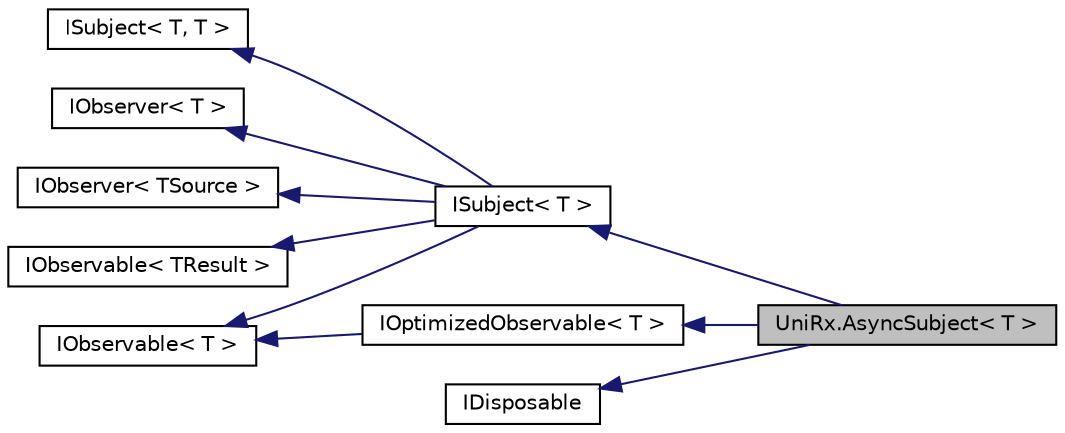 digraph "UniRx.AsyncSubject&lt; T &gt;"
{
 // LATEX_PDF_SIZE
  edge [fontname="Helvetica",fontsize="10",labelfontname="Helvetica",labelfontsize="10"];
  node [fontname="Helvetica",fontsize="10",shape=record];
  rankdir="LR";
  Node1 [label="UniRx.AsyncSubject\< T \>",height=0.2,width=0.4,color="black", fillcolor="grey75", style="filled", fontcolor="black",tooltip=" "];
  Node2 -> Node1 [dir="back",color="midnightblue",fontsize="10",style="solid",fontname="Helvetica"];
  Node2 [label="ISubject\< T \>",height=0.2,width=0.4,color="black", fillcolor="white", style="filled",URL="$interface_uni_rx_1_1_i_subject.html",tooltip=" "];
  Node3 -> Node2 [dir="back",color="midnightblue",fontsize="10",style="solid",fontname="Helvetica"];
  Node3 [label="ISubject\< T, T \>",height=0.2,width=0.4,color="black", fillcolor="white", style="filled",URL="$interface_uni_rx_1_1_i_subject.html",tooltip=" "];
  Node4 -> Node2 [dir="back",color="midnightblue",fontsize="10",style="solid",fontname="Helvetica"];
  Node4 [label="IObserver\< T \>",height=0.2,width=0.4,color="black", fillcolor="white", style="filled",URL="$interface_uni_rx_1_1_i_observer.html",tooltip="Provides a mechanism for receiving push-based notifications and returning a response."];
  Node5 -> Node2 [dir="back",color="midnightblue",fontsize="10",style="solid",fontname="Helvetica"];
  Node5 [label="IObservable\< T \>",height=0.2,width=0.4,color="black", fillcolor="white", style="filled",URL="$interface_uni_rx_1_1_i_observable.html",tooltip=" "];
  Node6 -> Node2 [dir="back",color="midnightblue",fontsize="10",style="solid",fontname="Helvetica"];
  Node6 [label="IObserver\< TSource \>",height=0.2,width=0.4,color="black", fillcolor="white", style="filled",URL="$interface_uni_rx_1_1_i_observer.html",tooltip=" "];
  Node7 -> Node2 [dir="back",color="midnightblue",fontsize="10",style="solid",fontname="Helvetica"];
  Node7 [label="IObservable\< TResult \>",height=0.2,width=0.4,color="black", fillcolor="white", style="filled",URL="$interface_uni_rx_1_1_i_observable.html",tooltip=" "];
  Node8 -> Node1 [dir="back",color="midnightblue",fontsize="10",style="solid",fontname="Helvetica"];
  Node8 [label="IOptimizedObservable\< T \>",height=0.2,width=0.4,color="black", fillcolor="white", style="filled",URL="$interface_uni_rx_1_1_i_optimized_observable.html",tooltip=" "];
  Node5 -> Node8 [dir="back",color="midnightblue",fontsize="10",style="solid",fontname="Helvetica"];
  Node9 -> Node1 [dir="back",color="midnightblue",fontsize="10",style="solid",fontname="Helvetica"];
  Node9 [label="IDisposable",height=0.2,width=0.4,color="black", fillcolor="white", style="filled",tooltip=" "];
}
